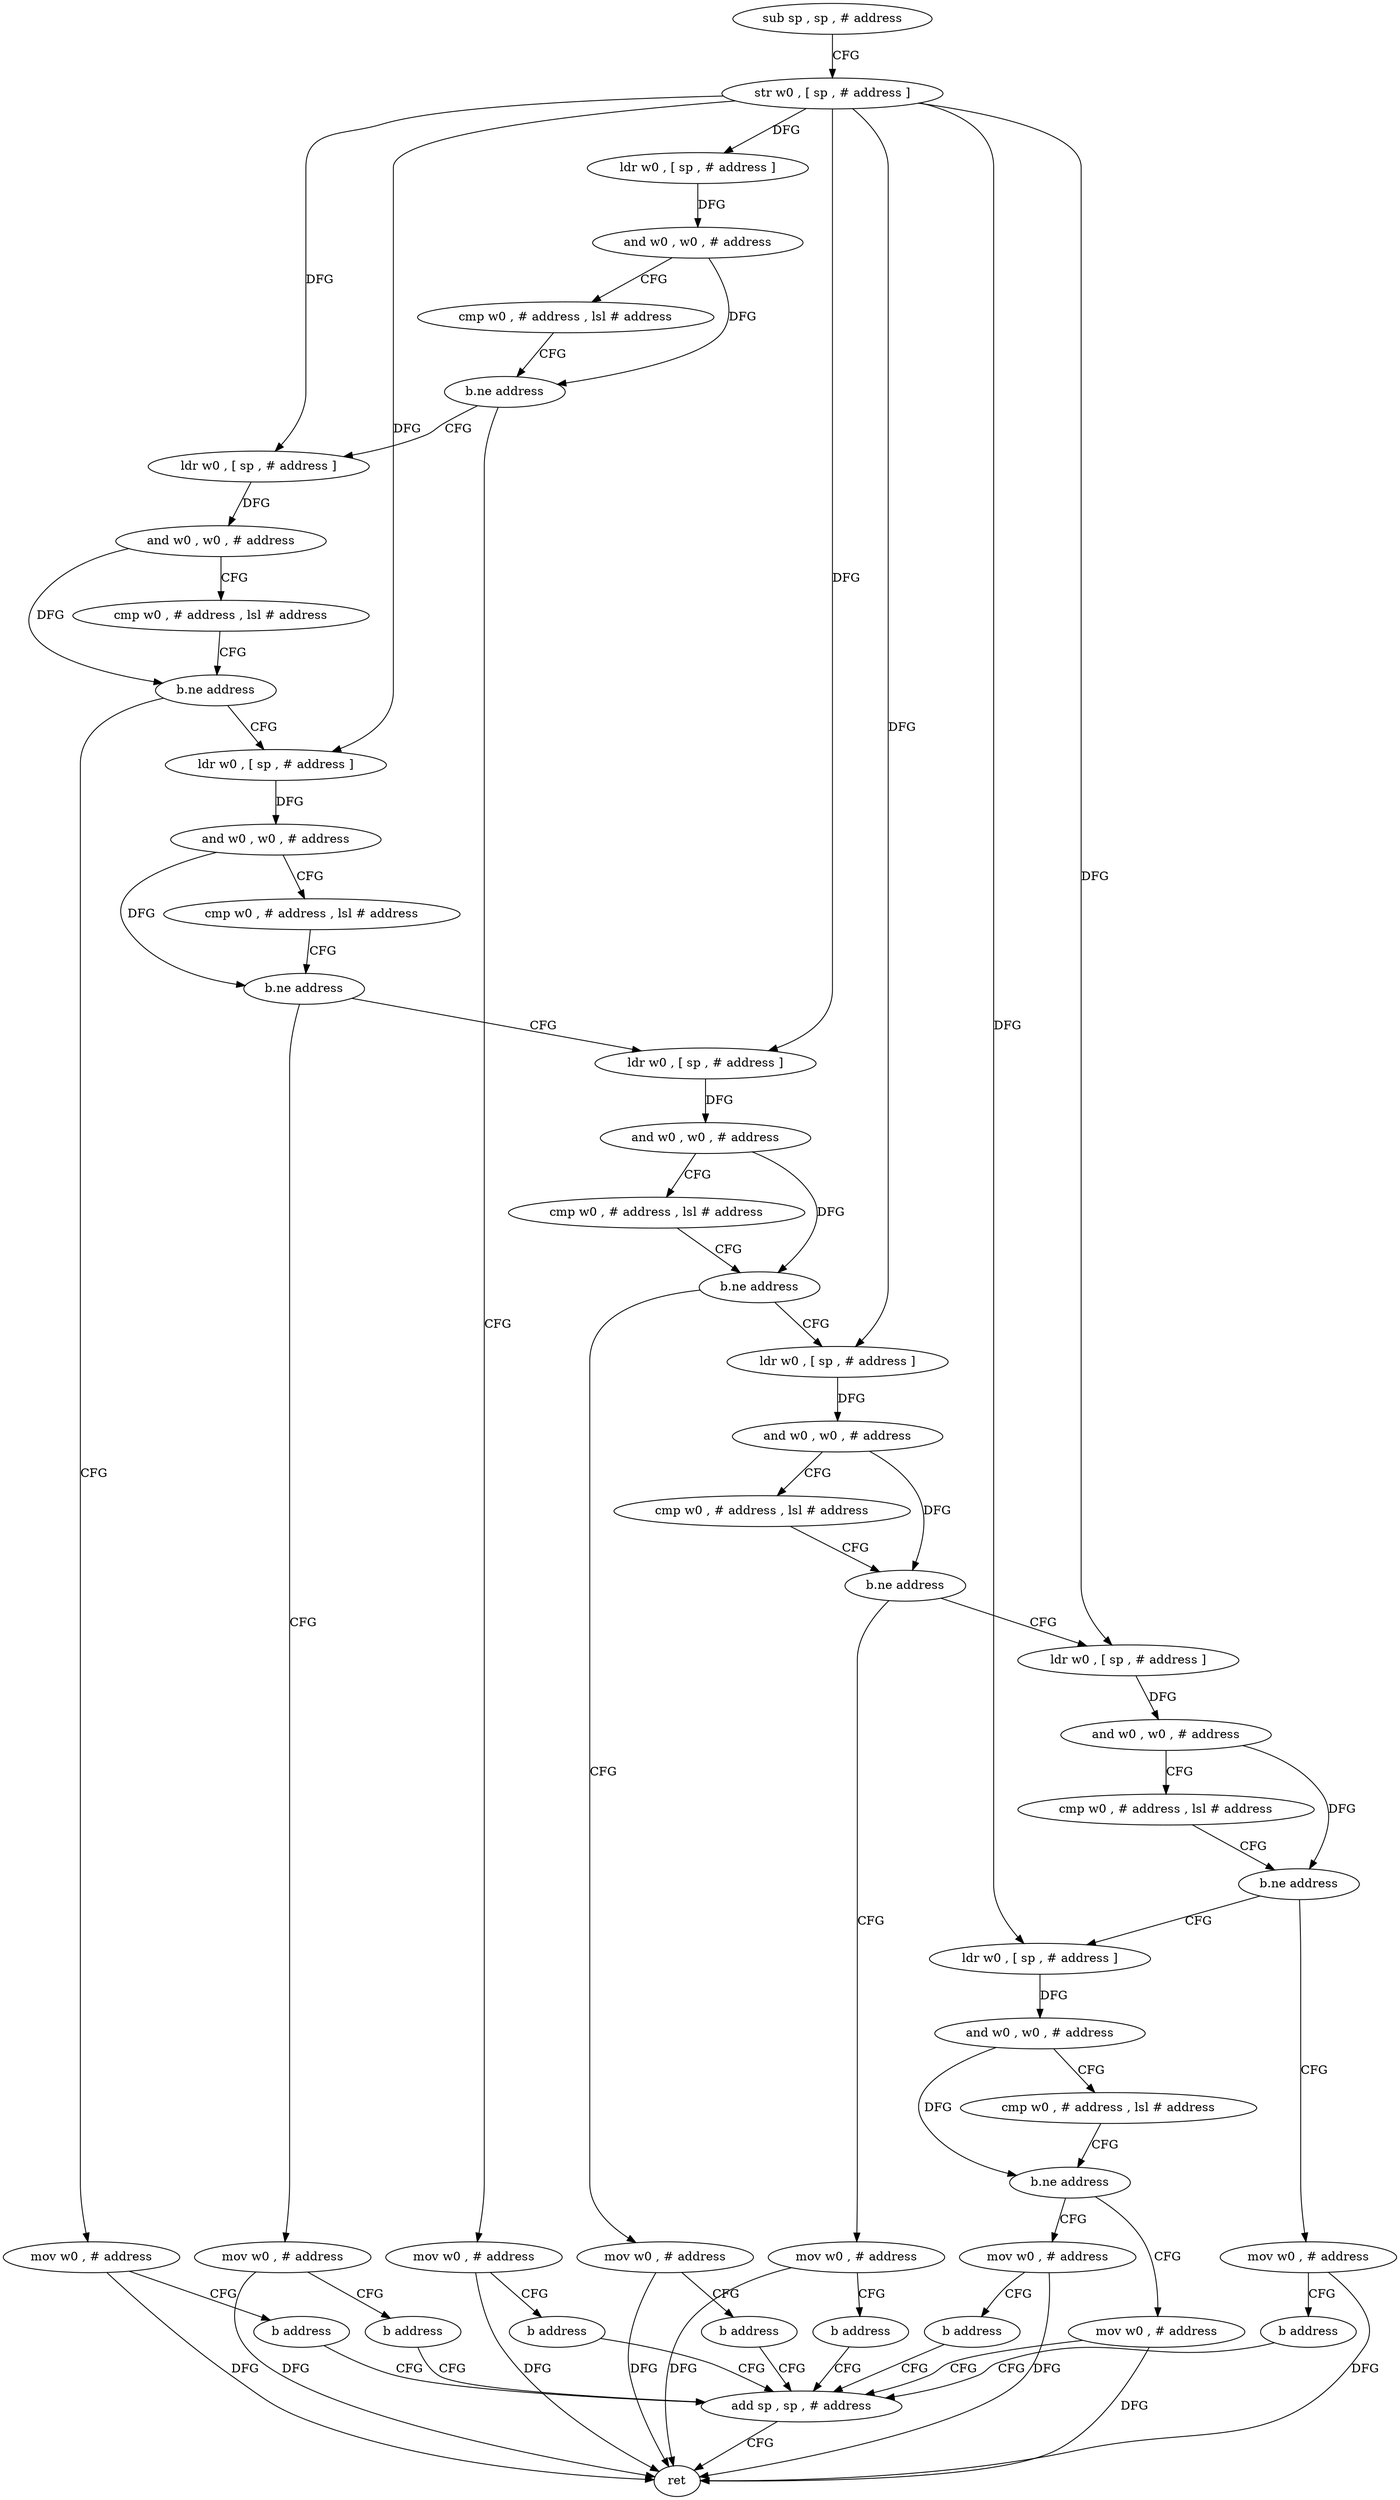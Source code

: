 digraph "func" {
"4302396" [label = "sub sp , sp , # address" ]
"4302400" [label = "str w0 , [ sp , # address ]" ]
"4302404" [label = "ldr w0 , [ sp , # address ]" ]
"4302408" [label = "and w0 , w0 , # address" ]
"4302412" [label = "cmp w0 , # address , lsl # address" ]
"4302416" [label = "b.ne address" ]
"4302428" [label = "ldr w0 , [ sp , # address ]" ]
"4302420" [label = "mov w0 , # address" ]
"4302432" [label = "and w0 , w0 , # address" ]
"4302436" [label = "cmp w0 , # address , lsl # address" ]
"4302440" [label = "b.ne address" ]
"4302452" [label = "ldr w0 , [ sp , # address ]" ]
"4302444" [label = "mov w0 , # address" ]
"4302424" [label = "b address" ]
"4302576" [label = "add sp , sp , # address" ]
"4302456" [label = "and w0 , w0 , # address" ]
"4302460" [label = "cmp w0 , # address , lsl # address" ]
"4302464" [label = "b.ne address" ]
"4302476" [label = "ldr w0 , [ sp , # address ]" ]
"4302468" [label = "mov w0 , # address" ]
"4302448" [label = "b address" ]
"4302580" [label = "ret" ]
"4302480" [label = "and w0 , w0 , # address" ]
"4302484" [label = "cmp w0 , # address , lsl # address" ]
"4302488" [label = "b.ne address" ]
"4302500" [label = "ldr w0 , [ sp , # address ]" ]
"4302492" [label = "mov w0 , # address" ]
"4302472" [label = "b address" ]
"4302504" [label = "and w0 , w0 , # address" ]
"4302508" [label = "cmp w0 , # address , lsl # address" ]
"4302512" [label = "b.ne address" ]
"4302524" [label = "ldr w0 , [ sp , # address ]" ]
"4302516" [label = "mov w0 , # address" ]
"4302496" [label = "b address" ]
"4302528" [label = "and w0 , w0 , # address" ]
"4302532" [label = "cmp w0 , # address , lsl # address" ]
"4302536" [label = "b.ne address" ]
"4302548" [label = "ldr w0 , [ sp , # address ]" ]
"4302540" [label = "mov w0 , # address" ]
"4302520" [label = "b address" ]
"4302552" [label = "and w0 , w0 , # address" ]
"4302556" [label = "cmp w0 , # address , lsl # address" ]
"4302560" [label = "b.ne address" ]
"4302572" [label = "mov w0 , # address" ]
"4302564" [label = "mov w0 , # address" ]
"4302544" [label = "b address" ]
"4302568" [label = "b address" ]
"4302396" -> "4302400" [ label = "CFG" ]
"4302400" -> "4302404" [ label = "DFG" ]
"4302400" -> "4302428" [ label = "DFG" ]
"4302400" -> "4302452" [ label = "DFG" ]
"4302400" -> "4302476" [ label = "DFG" ]
"4302400" -> "4302500" [ label = "DFG" ]
"4302400" -> "4302524" [ label = "DFG" ]
"4302400" -> "4302548" [ label = "DFG" ]
"4302404" -> "4302408" [ label = "DFG" ]
"4302408" -> "4302412" [ label = "CFG" ]
"4302408" -> "4302416" [ label = "DFG" ]
"4302412" -> "4302416" [ label = "CFG" ]
"4302416" -> "4302428" [ label = "CFG" ]
"4302416" -> "4302420" [ label = "CFG" ]
"4302428" -> "4302432" [ label = "DFG" ]
"4302420" -> "4302424" [ label = "CFG" ]
"4302420" -> "4302580" [ label = "DFG" ]
"4302432" -> "4302436" [ label = "CFG" ]
"4302432" -> "4302440" [ label = "DFG" ]
"4302436" -> "4302440" [ label = "CFG" ]
"4302440" -> "4302452" [ label = "CFG" ]
"4302440" -> "4302444" [ label = "CFG" ]
"4302452" -> "4302456" [ label = "DFG" ]
"4302444" -> "4302448" [ label = "CFG" ]
"4302444" -> "4302580" [ label = "DFG" ]
"4302424" -> "4302576" [ label = "CFG" ]
"4302576" -> "4302580" [ label = "CFG" ]
"4302456" -> "4302460" [ label = "CFG" ]
"4302456" -> "4302464" [ label = "DFG" ]
"4302460" -> "4302464" [ label = "CFG" ]
"4302464" -> "4302476" [ label = "CFG" ]
"4302464" -> "4302468" [ label = "CFG" ]
"4302476" -> "4302480" [ label = "DFG" ]
"4302468" -> "4302472" [ label = "CFG" ]
"4302468" -> "4302580" [ label = "DFG" ]
"4302448" -> "4302576" [ label = "CFG" ]
"4302480" -> "4302484" [ label = "CFG" ]
"4302480" -> "4302488" [ label = "DFG" ]
"4302484" -> "4302488" [ label = "CFG" ]
"4302488" -> "4302500" [ label = "CFG" ]
"4302488" -> "4302492" [ label = "CFG" ]
"4302500" -> "4302504" [ label = "DFG" ]
"4302492" -> "4302496" [ label = "CFG" ]
"4302492" -> "4302580" [ label = "DFG" ]
"4302472" -> "4302576" [ label = "CFG" ]
"4302504" -> "4302508" [ label = "CFG" ]
"4302504" -> "4302512" [ label = "DFG" ]
"4302508" -> "4302512" [ label = "CFG" ]
"4302512" -> "4302524" [ label = "CFG" ]
"4302512" -> "4302516" [ label = "CFG" ]
"4302524" -> "4302528" [ label = "DFG" ]
"4302516" -> "4302520" [ label = "CFG" ]
"4302516" -> "4302580" [ label = "DFG" ]
"4302496" -> "4302576" [ label = "CFG" ]
"4302528" -> "4302532" [ label = "CFG" ]
"4302528" -> "4302536" [ label = "DFG" ]
"4302532" -> "4302536" [ label = "CFG" ]
"4302536" -> "4302548" [ label = "CFG" ]
"4302536" -> "4302540" [ label = "CFG" ]
"4302548" -> "4302552" [ label = "DFG" ]
"4302540" -> "4302544" [ label = "CFG" ]
"4302540" -> "4302580" [ label = "DFG" ]
"4302520" -> "4302576" [ label = "CFG" ]
"4302552" -> "4302556" [ label = "CFG" ]
"4302552" -> "4302560" [ label = "DFG" ]
"4302556" -> "4302560" [ label = "CFG" ]
"4302560" -> "4302572" [ label = "CFG" ]
"4302560" -> "4302564" [ label = "CFG" ]
"4302572" -> "4302576" [ label = "CFG" ]
"4302572" -> "4302580" [ label = "DFG" ]
"4302564" -> "4302568" [ label = "CFG" ]
"4302564" -> "4302580" [ label = "DFG" ]
"4302544" -> "4302576" [ label = "CFG" ]
"4302568" -> "4302576" [ label = "CFG" ]
}
